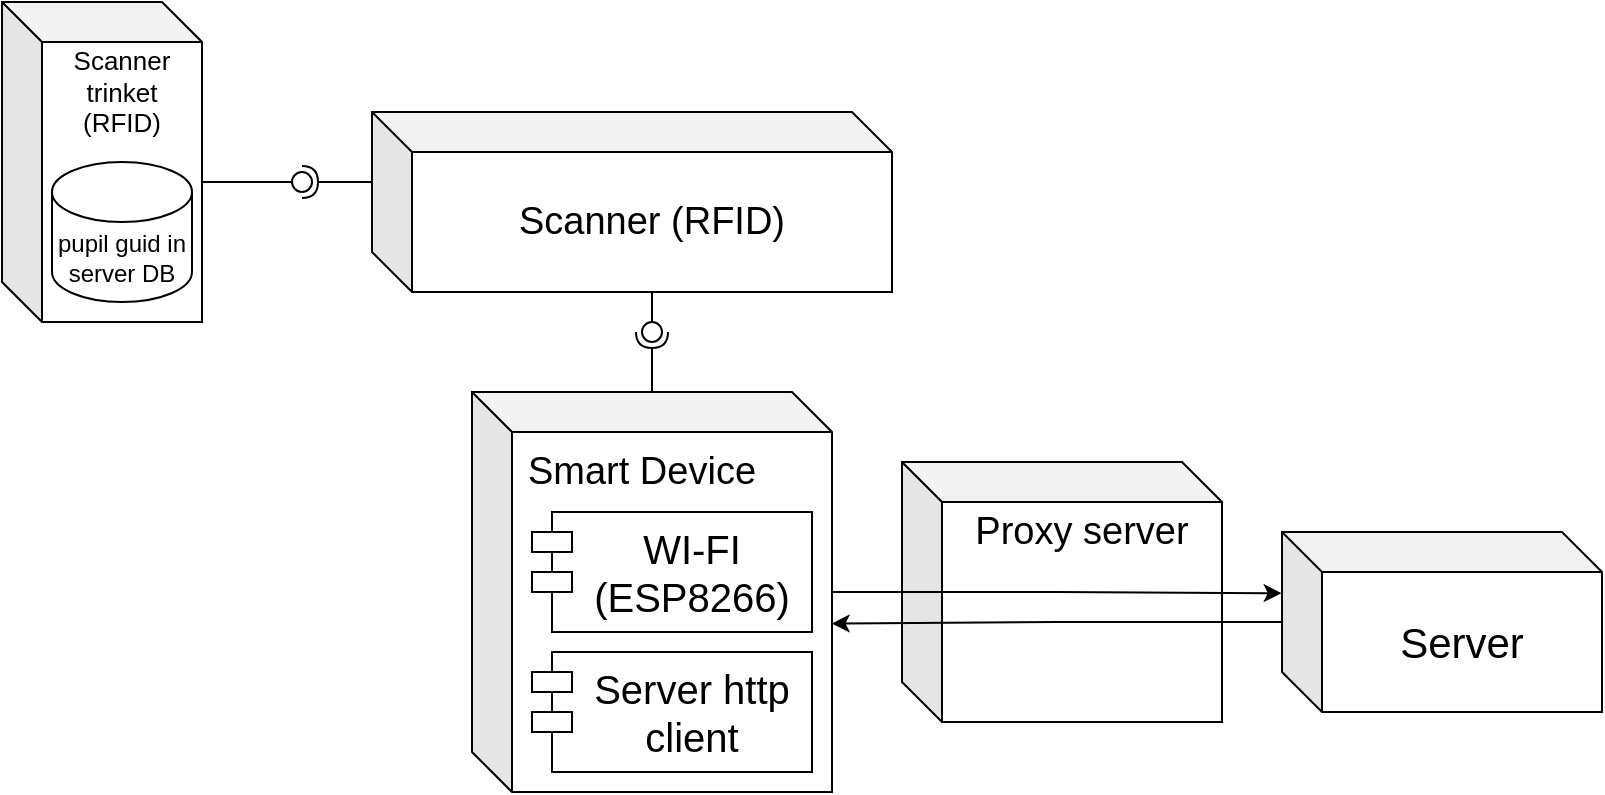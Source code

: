 <mxfile version="21.2.9" type="device">
  <diagram name="Page-1" id="ccM8DbuqwZ2j4QVfqlu4">
    <mxGraphModel dx="1221" dy="620" grid="1" gridSize="10" guides="1" tooltips="1" connect="1" arrows="1" fold="1" page="1" pageScale="1" pageWidth="827" pageHeight="1169" math="0" shadow="0">
      <root>
        <mxCell id="0" />
        <mxCell id="1" parent="0" />
        <mxCell id="sbkh32EcNPpHOLAflQKV-24" value="" style="shape=cube;whiteSpace=wrap;html=1;boundedLbl=1;backgroundOutline=1;darkOpacity=0.05;darkOpacity2=0.1;" vertex="1" parent="1">
          <mxGeometry x="490" y="245" width="160" height="130" as="geometry" />
        </mxCell>
        <mxCell id="sbkh32EcNPpHOLAflQKV-25" value="Proxy server" style="text;html=1;strokeColor=none;fillColor=none;align=center;verticalAlign=middle;whiteSpace=wrap;rounded=0;fontSize=19;" vertex="1" parent="1">
          <mxGeometry x="510" y="265" width="140" height="30" as="geometry" />
        </mxCell>
        <mxCell id="sbkh32EcNPpHOLAflQKV-23" style="edgeStyle=orthogonalEdgeStyle;rounded=0;orthogonalLoop=1;jettySize=auto;html=1;entryX=0.999;entryY=0.579;entryDx=0;entryDy=0;entryPerimeter=0;" edge="1" parent="1" source="sbkh32EcNPpHOLAflQKV-1" target="sbkh32EcNPpHOLAflQKV-2">
          <mxGeometry relative="1" as="geometry" />
        </mxCell>
        <mxCell id="sbkh32EcNPpHOLAflQKV-1" value="&lt;font style=&quot;font-size: 21px;&quot;&gt;Server&lt;/font&gt;" style="shape=cube;whiteSpace=wrap;html=1;boundedLbl=1;backgroundOutline=1;darkOpacity=0.05;darkOpacity2=0.1;" vertex="1" parent="1">
          <mxGeometry x="680" y="280" width="160" height="90" as="geometry" />
        </mxCell>
        <mxCell id="sbkh32EcNPpHOLAflQKV-22" style="edgeStyle=orthogonalEdgeStyle;rounded=0;orthogonalLoop=1;jettySize=auto;html=1;entryX=-0.001;entryY=0.34;entryDx=0;entryDy=0;entryPerimeter=0;" edge="1" parent="1" source="sbkh32EcNPpHOLAflQKV-2" target="sbkh32EcNPpHOLAflQKV-1">
          <mxGeometry relative="1" as="geometry" />
        </mxCell>
        <mxCell id="sbkh32EcNPpHOLAflQKV-2" value="" style="shape=cube;whiteSpace=wrap;html=1;boundedLbl=1;backgroundOutline=1;darkOpacity=0.05;darkOpacity2=0.1;" vertex="1" parent="1">
          <mxGeometry x="275" y="210" width="180" height="200" as="geometry" />
        </mxCell>
        <mxCell id="sbkh32EcNPpHOLAflQKV-3" value="Smart Device" style="text;html=1;strokeColor=none;fillColor=none;align=center;verticalAlign=middle;whiteSpace=wrap;rounded=0;fontSize=19;" vertex="1" parent="1">
          <mxGeometry x="295" y="230" width="130" height="40" as="geometry" />
        </mxCell>
        <mxCell id="sbkh32EcNPpHOLAflQKV-5" value="WI-FI (ESP8266)" style="shape=module;align=left;spacingLeft=20;align=center;verticalAlign=top;whiteSpace=wrap;html=1;fontSize=20;" vertex="1" parent="1">
          <mxGeometry x="305" y="270" width="140" height="60" as="geometry" />
        </mxCell>
        <mxCell id="sbkh32EcNPpHOLAflQKV-8" value="Scanner (RFID)" style="shape=cube;whiteSpace=wrap;html=1;boundedLbl=1;backgroundOutline=1;darkOpacity=0.05;darkOpacity2=0.1;fontSize=19;" vertex="1" parent="1">
          <mxGeometry x="225" y="70" width="260" height="90" as="geometry" />
        </mxCell>
        <mxCell id="sbkh32EcNPpHOLAflQKV-10" value="" style="rounded=0;orthogonalLoop=1;jettySize=auto;html=1;endArrow=halfCircle;endFill=0;endSize=6;strokeWidth=1;sketch=0;" edge="1" parent="1">
          <mxGeometry relative="1" as="geometry">
            <mxPoint x="365" y="210" as="sourcePoint" />
            <mxPoint x="365" y="180" as="targetPoint" />
          </mxGeometry>
        </mxCell>
        <mxCell id="sbkh32EcNPpHOLAflQKV-12" value="" style="rounded=0;orthogonalLoop=1;jettySize=auto;html=1;endArrow=none;endFill=0;sketch=0;sourcePerimeterSpacing=0;targetPerimeterSpacing=0;exitX=0;exitY=0;exitDx=140;exitDy=90;exitPerimeter=0;" edge="1" parent="1" source="sbkh32EcNPpHOLAflQKV-8" target="sbkh32EcNPpHOLAflQKV-11">
          <mxGeometry relative="1" as="geometry">
            <mxPoint x="370" y="160" as="sourcePoint" />
            <mxPoint x="370" y="180" as="targetPoint" />
          </mxGeometry>
        </mxCell>
        <mxCell id="sbkh32EcNPpHOLAflQKV-11" value="" style="ellipse;whiteSpace=wrap;html=1;align=center;aspect=fixed;resizable=0;points=[];outlineConnect=0;sketch=0;" vertex="1" parent="1">
          <mxGeometry x="360" y="175" width="10" height="10" as="geometry" />
        </mxCell>
        <mxCell id="sbkh32EcNPpHOLAflQKV-14" value="" style="shape=cube;whiteSpace=wrap;html=1;boundedLbl=1;backgroundOutline=1;darkOpacity=0.05;darkOpacity2=0.1;fontSize=19;" vertex="1" parent="1">
          <mxGeometry x="40" y="15" width="100" height="160" as="geometry" />
        </mxCell>
        <mxCell id="sbkh32EcNPpHOLAflQKV-15" value="Scanner trinket&lt;br style=&quot;border-color: var(--border-color); font-size: 13px;&quot;&gt;&lt;span style=&quot;font-size: 13px;&quot;&gt;(RFID)&lt;/span&gt;" style="text;html=1;strokeColor=none;fillColor=none;align=center;verticalAlign=middle;whiteSpace=wrap;rounded=0;fontSize=13;" vertex="1" parent="1">
          <mxGeometry x="60" y="35" width="80" height="50" as="geometry" />
        </mxCell>
        <mxCell id="sbkh32EcNPpHOLAflQKV-16" value="pupil guid in server DB" style="shape=cylinder3;whiteSpace=wrap;html=1;boundedLbl=1;backgroundOutline=1;size=15;" vertex="1" parent="1">
          <mxGeometry x="65" y="95" width="70" height="70" as="geometry" />
        </mxCell>
        <mxCell id="sbkh32EcNPpHOLAflQKV-17" value="" style="rounded=0;orthogonalLoop=1;jettySize=auto;html=1;endArrow=none;endFill=0;sketch=0;sourcePerimeterSpacing=0;targetPerimeterSpacing=0;exitX=0;exitY=0;exitDx=100;exitDy=90;exitPerimeter=0;" edge="1" target="sbkh32EcNPpHOLAflQKV-19" parent="1" source="sbkh32EcNPpHOLAflQKV-14">
          <mxGeometry relative="1" as="geometry">
            <mxPoint x="170" y="115" as="sourcePoint" />
          </mxGeometry>
        </mxCell>
        <mxCell id="sbkh32EcNPpHOLAflQKV-18" value="" style="rounded=0;orthogonalLoop=1;jettySize=auto;html=1;endArrow=halfCircle;endFill=0;entryX=0.5;entryY=0.5;endSize=6;strokeWidth=1;sketch=0;exitX=0;exitY=0;exitDx=0;exitDy=35;exitPerimeter=0;" edge="1" target="sbkh32EcNPpHOLAflQKV-19" parent="1" source="sbkh32EcNPpHOLAflQKV-8">
          <mxGeometry relative="1" as="geometry">
            <mxPoint x="210" y="115" as="sourcePoint" />
          </mxGeometry>
        </mxCell>
        <mxCell id="sbkh32EcNPpHOLAflQKV-19" value="" style="ellipse;whiteSpace=wrap;html=1;align=center;aspect=fixed;resizable=0;points=[];outlineConnect=0;sketch=0;" vertex="1" parent="1">
          <mxGeometry x="185" y="100" width="10" height="10" as="geometry" />
        </mxCell>
        <mxCell id="sbkh32EcNPpHOLAflQKV-21" value="Server http client" style="shape=module;align=left;spacingLeft=20;align=center;verticalAlign=top;whiteSpace=wrap;html=1;fontSize=20;" vertex="1" parent="1">
          <mxGeometry x="305" y="340" width="140" height="60" as="geometry" />
        </mxCell>
      </root>
    </mxGraphModel>
  </diagram>
</mxfile>
